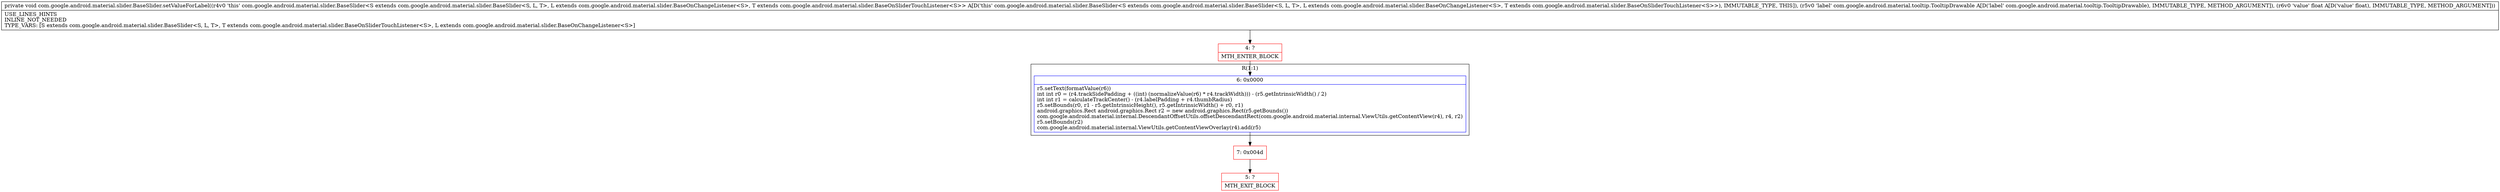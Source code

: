 digraph "CFG forcom.google.android.material.slider.BaseSlider.setValueForLabel(Lcom\/google\/android\/material\/tooltip\/TooltipDrawable;F)V" {
subgraph cluster_Region_241139904 {
label = "R(1:1)";
node [shape=record,color=blue];
Node_6 [shape=record,label="{6\:\ 0x0000|r5.setText(formatValue(r6))\lint int r0 = (r4.trackSidePadding + ((int) (normalizeValue(r6) * r4.trackWidth))) \- (r5.getIntrinsicWidth() \/ 2)\lint int r1 = calculateTrackCenter() \- (r4.labelPadding + r4.thumbRadius)\lr5.setBounds(r0, r1 \- r5.getIntrinsicHeight(), r5.getIntrinsicWidth() + r0, r1)\landroid.graphics.Rect android.graphics.Rect r2 = new android.graphics.Rect(r5.getBounds())\lcom.google.android.material.internal.DescendantOffsetUtils.offsetDescendantRect(com.google.android.material.internal.ViewUtils.getContentView(r4), r4, r2)\lr5.setBounds(r2)\lcom.google.android.material.internal.ViewUtils.getContentViewOverlay(r4).add(r5)\l}"];
}
Node_4 [shape=record,color=red,label="{4\:\ ?|MTH_ENTER_BLOCK\l}"];
Node_7 [shape=record,color=red,label="{7\:\ 0x004d}"];
Node_5 [shape=record,color=red,label="{5\:\ ?|MTH_EXIT_BLOCK\l}"];
MethodNode[shape=record,label="{private void com.google.android.material.slider.BaseSlider.setValueForLabel((r4v0 'this' com.google.android.material.slider.BaseSlider\<S extends com.google.android.material.slider.BaseSlider\<S, L, T\>, L extends com.google.android.material.slider.BaseOnChangeListener\<S\>, T extends com.google.android.material.slider.BaseOnSliderTouchListener\<S\>\> A[D('this' com.google.android.material.slider.BaseSlider\<S extends com.google.android.material.slider.BaseSlider\<S, L, T\>, L extends com.google.android.material.slider.BaseOnChangeListener\<S\>, T extends com.google.android.material.slider.BaseOnSliderTouchListener\<S\>\>), IMMUTABLE_TYPE, THIS]), (r5v0 'label' com.google.android.material.tooltip.TooltipDrawable A[D('label' com.google.android.material.tooltip.TooltipDrawable), IMMUTABLE_TYPE, METHOD_ARGUMENT]), (r6v0 'value' float A[D('value' float), IMMUTABLE_TYPE, METHOD_ARGUMENT]))  | USE_LINES_HINTS\lINLINE_NOT_NEEDED\lTYPE_VARS: [S extends com.google.android.material.slider.BaseSlider\<S, L, T\>, T extends com.google.android.material.slider.BaseOnSliderTouchListener\<S\>, L extends com.google.android.material.slider.BaseOnChangeListener\<S\>]\l}"];
MethodNode -> Node_4;Node_6 -> Node_7;
Node_4 -> Node_6;
Node_7 -> Node_5;
}

